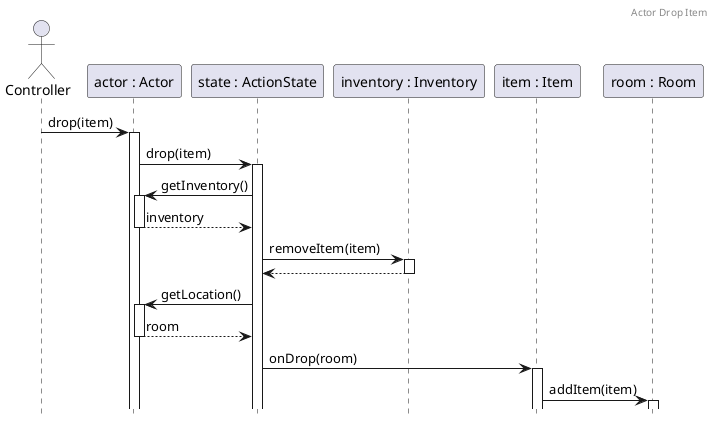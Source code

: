@startuml ActorDropItem
header Actor Drop Item

hide footbox
autoactivate on

actor A as "Controller"
participant B as "actor : Actor"
participant C as "state : ActionState"
participant I as "inventory : Inventory"
participant D as "item : Item"
participant E as "room : Room"

A -> B : drop(item)
B -> C : drop(item)
C -> B : getInventory()
return inventory
C -> I : removeItem(item)
return
C -> B : getLocation()
return room
C -> D : onDrop(room)
D -> E : addItem(item)

@enduml